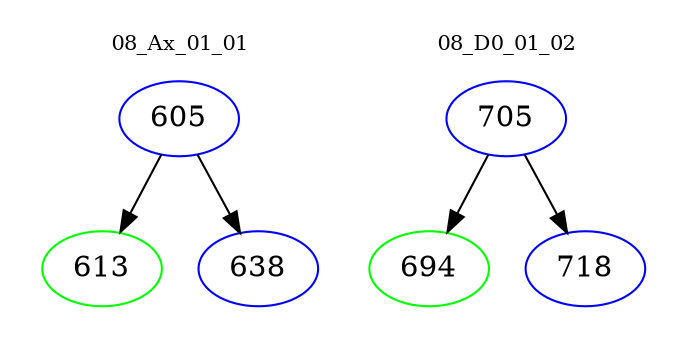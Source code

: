 digraph{
subgraph cluster_0 {
color = white
label = "08_Ax_01_01";
fontsize=10;
T0_605 [label="605", color="blue"]
T0_605 -> T0_613 [color="black"]
T0_613 [label="613", color="green"]
T0_605 -> T0_638 [color="black"]
T0_638 [label="638", color="blue"]
}
subgraph cluster_1 {
color = white
label = "08_D0_01_02";
fontsize=10;
T1_705 [label="705", color="blue"]
T1_705 -> T1_694 [color="black"]
T1_694 [label="694", color="green"]
T1_705 -> T1_718 [color="black"]
T1_718 [label="718", color="blue"]
}
}
